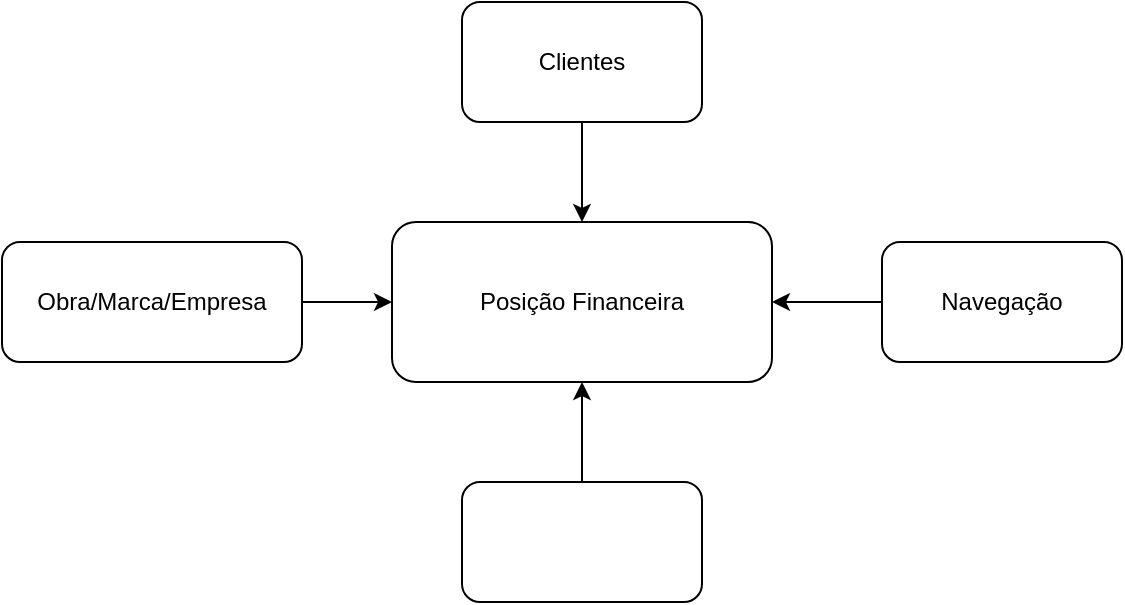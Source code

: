 <mxfile version="13.9.9" type="device"><diagram id="madN2F7kQX0_apijAbHn" name="Página-1"><mxGraphModel dx="815" dy="443" grid="1" gridSize="10" guides="1" tooltips="1" connect="1" arrows="1" fold="1" page="1" pageScale="1" pageWidth="827" pageHeight="1169" math="0" shadow="0"><root><mxCell id="0"/><mxCell id="1" parent="0"/><mxCell id="ll3vEyiYg3_AB5mGue_t-1" value="Posição Financeira" style="rounded=1;whiteSpace=wrap;html=1;" vertex="1" parent="1"><mxGeometry x="335" y="240" width="190" height="80" as="geometry"/></mxCell><mxCell id="ll3vEyiYg3_AB5mGue_t-6" style="edgeStyle=orthogonalEdgeStyle;rounded=0;orthogonalLoop=1;jettySize=auto;html=1;exitX=0.5;exitY=1;exitDx=0;exitDy=0;entryX=0.5;entryY=0;entryDx=0;entryDy=0;" edge="1" parent="1" source="ll3vEyiYg3_AB5mGue_t-2" target="ll3vEyiYg3_AB5mGue_t-1"><mxGeometry relative="1" as="geometry"/></mxCell><mxCell id="ll3vEyiYg3_AB5mGue_t-2" value="Clientes" style="rounded=1;whiteSpace=wrap;html=1;" vertex="1" parent="1"><mxGeometry x="370" y="130" width="120" height="60" as="geometry"/></mxCell><mxCell id="ll3vEyiYg3_AB5mGue_t-7" style="edgeStyle=orthogonalEdgeStyle;rounded=0;orthogonalLoop=1;jettySize=auto;html=1;exitX=1;exitY=0.5;exitDx=0;exitDy=0;entryX=0;entryY=0.5;entryDx=0;entryDy=0;" edge="1" parent="1" source="ll3vEyiYg3_AB5mGue_t-3" target="ll3vEyiYg3_AB5mGue_t-1"><mxGeometry relative="1" as="geometry"/></mxCell><mxCell id="ll3vEyiYg3_AB5mGue_t-3" value="Obra/Marca/Empresa" style="rounded=1;whiteSpace=wrap;html=1;" vertex="1" parent="1"><mxGeometry x="140" y="250" width="150" height="60" as="geometry"/></mxCell><mxCell id="ll3vEyiYg3_AB5mGue_t-8" style="edgeStyle=orthogonalEdgeStyle;rounded=0;orthogonalLoop=1;jettySize=auto;html=1;exitX=0;exitY=0.5;exitDx=0;exitDy=0;entryX=1;entryY=0.5;entryDx=0;entryDy=0;" edge="1" parent="1" source="ll3vEyiYg3_AB5mGue_t-4" target="ll3vEyiYg3_AB5mGue_t-1"><mxGeometry relative="1" as="geometry"/></mxCell><mxCell id="ll3vEyiYg3_AB5mGue_t-4" value="Navegação" style="rounded=1;whiteSpace=wrap;html=1;" vertex="1" parent="1"><mxGeometry x="580" y="250" width="120" height="60" as="geometry"/></mxCell><mxCell id="ll3vEyiYg3_AB5mGue_t-9" style="edgeStyle=orthogonalEdgeStyle;rounded=0;orthogonalLoop=1;jettySize=auto;html=1;exitX=0.5;exitY=0;exitDx=0;exitDy=0;" edge="1" parent="1" source="ll3vEyiYg3_AB5mGue_t-5" target="ll3vEyiYg3_AB5mGue_t-1"><mxGeometry relative="1" as="geometry"/></mxCell><mxCell id="ll3vEyiYg3_AB5mGue_t-5" value="" style="rounded=1;whiteSpace=wrap;html=1;" vertex="1" parent="1"><mxGeometry x="370" y="370" width="120" height="60" as="geometry"/></mxCell></root></mxGraphModel></diagram></mxfile>